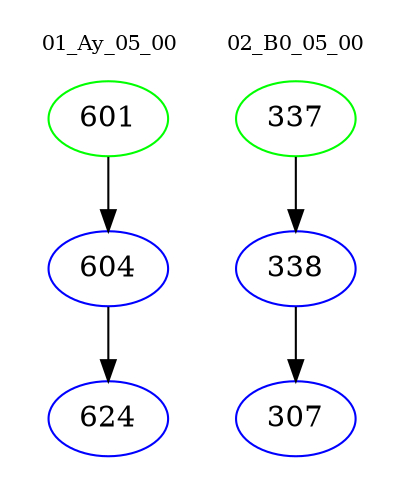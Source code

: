 digraph{
subgraph cluster_0 {
color = white
label = "01_Ay_05_00";
fontsize=10;
T0_601 [label="601", color="green"]
T0_601 -> T0_604 [color="black"]
T0_604 [label="604", color="blue"]
T0_604 -> T0_624 [color="black"]
T0_624 [label="624", color="blue"]
}
subgraph cluster_1 {
color = white
label = "02_B0_05_00";
fontsize=10;
T1_337 [label="337", color="green"]
T1_337 -> T1_338 [color="black"]
T1_338 [label="338", color="blue"]
T1_338 -> T1_307 [color="black"]
T1_307 [label="307", color="blue"]
}
}
